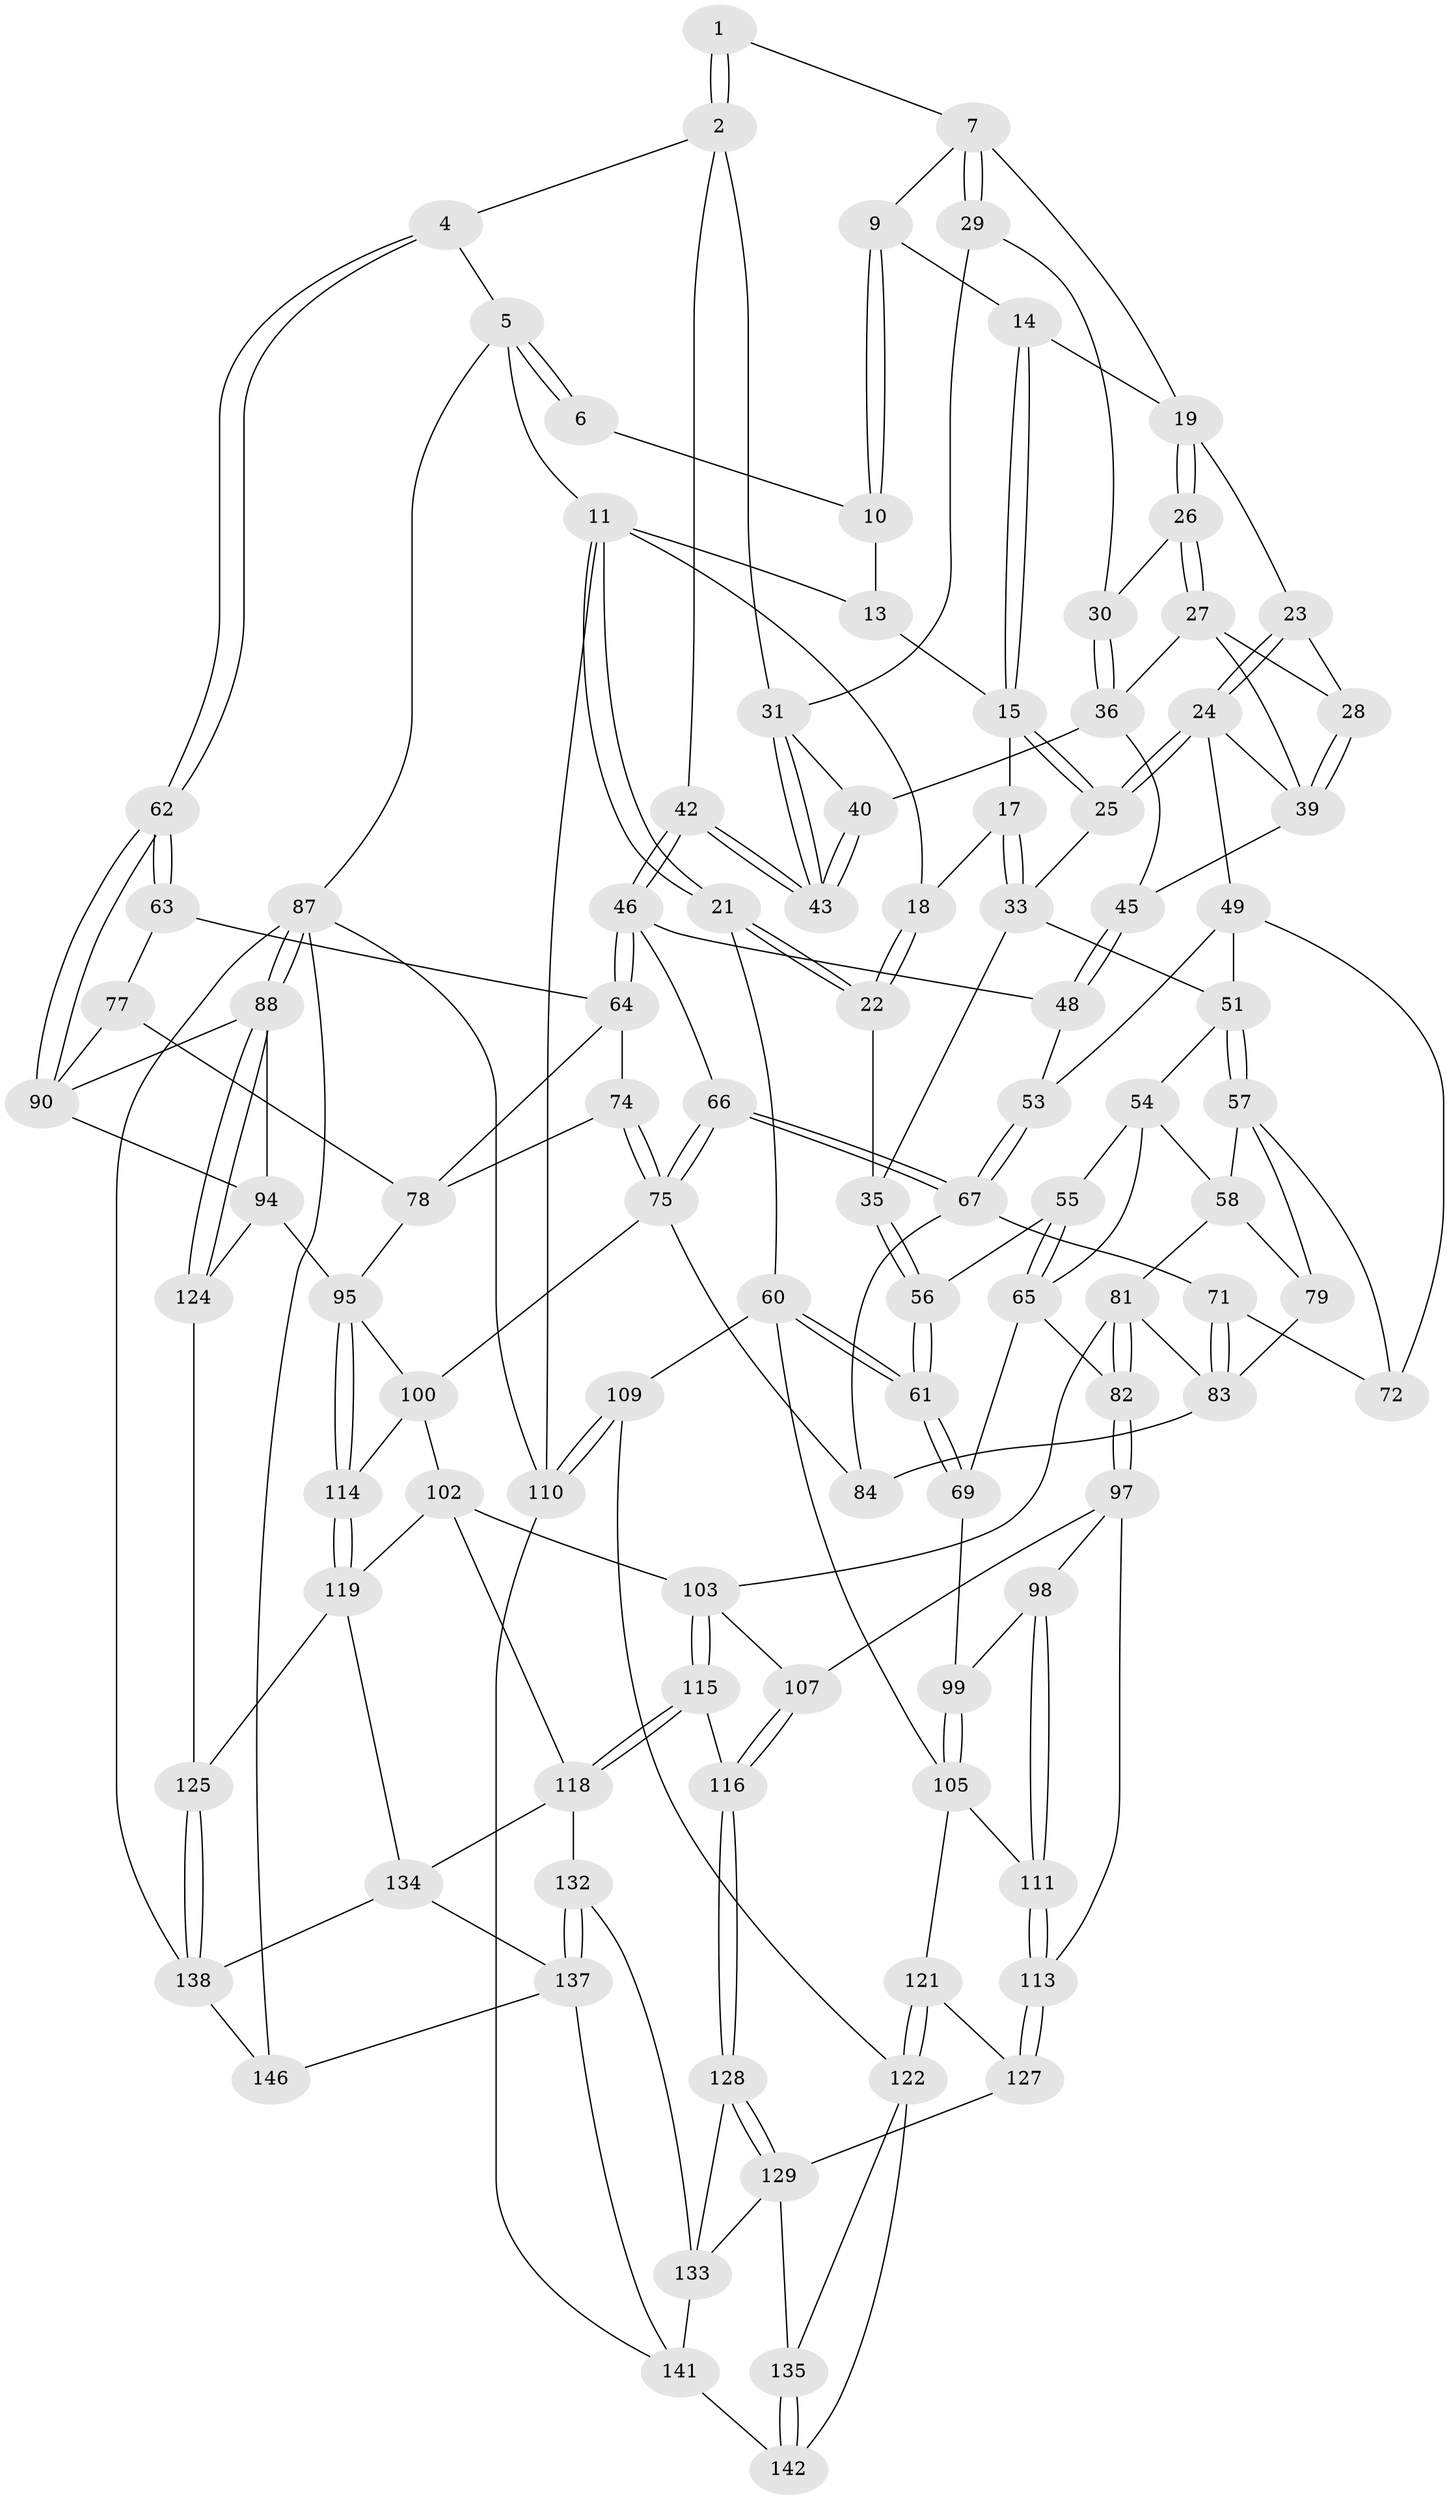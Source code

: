 // Generated by graph-tools (version 1.1) at 2025/52/02/27/25 19:52:40]
// undirected, 102 vertices, 232 edges
graph export_dot {
graph [start="1"]
  node [color=gray90,style=filled];
  1 [pos="+0.6861731022470741+0"];
  2 [pos="+0.7726171803077303+0.08460009824989606",super="+3"];
  4 [pos="+1+0"];
  5 [pos="+1+0"];
  6 [pos="+0.6826915574100044+0"];
  7 [pos="+0.668605305321498+0.06978134876286383",super="+8"];
  9 [pos="+0.5499470283501418+0.00847249033313448"];
  10 [pos="+0.5567775074520853+0"];
  11 [pos="+0+0",super="+12"];
  13 [pos="+0.3573233345288317+0"];
  14 [pos="+0.5469490943385539+0.0298260230250276"];
  15 [pos="+0.4274084335956745+0.12261306231379357",super="+16"];
  17 [pos="+0.25383205961253796+0.006397368099498542"];
  18 [pos="+0.1959172806092658+0"];
  19 [pos="+0.6069457332443281+0.09077775888414817",super="+20"];
  21 [pos="+0+0.17979488741782293"];
  22 [pos="+0.1236572691999599+0.04266891543496765"];
  23 [pos="+0.5570783129459743+0.058802430542062654"];
  24 [pos="+0.4622994829879954+0.21767492399201588",super="+38"];
  25 [pos="+0.42156746566949604+0.16563717409734702"];
  26 [pos="+0.6070485096937833+0.0923523477189802"];
  27 [pos="+0.5976881765469488+0.14224886823798413",super="+37"];
  28 [pos="+0.5558162427836613+0.11149499345022265"];
  29 [pos="+0.6953401208262863+0.10025581895010192"];
  30 [pos="+0.6345103327422448+0.11652248214202557"];
  31 [pos="+0.7626869665732942+0.09070490017628628",super="+32"];
  33 [pos="+0.28663965985180523+0.16286694025201803",super="+34"];
  35 [pos="+0.11910630777408801+0.20772565938863083"];
  36 [pos="+0.6351627538272937+0.14602128448439416",super="+41"];
  39 [pos="+0.4821186001283066+0.21622194356677193",super="+44"];
  40 [pos="+0.6995296281647931+0.16495637589966622"];
  42 [pos="+0.837999934592537+0.2468332450333729"];
  43 [pos="+0.7859968471108411+0.21258480949429215"];
  45 [pos="+0.6655760144779278+0.22196641778203657"];
  46 [pos="+0.8376620064387654+0.30049433443781354",super="+47"];
  48 [pos="+0.6611163186870176+0.254320693355024"];
  49 [pos="+0.4753467804932979+0.2772842276549909",super="+50"];
  51 [pos="+0.3989112871799663+0.33166336659287504",super="+52"];
  53 [pos="+0.573050308646351+0.2952874972871702"];
  54 [pos="+0.27350413726134565+0.2773079810386871",super="+59"];
  55 [pos="+0.20559341326780578+0.3167664008474776"];
  56 [pos="+0.08495763198520875+0.24405311019996068"];
  57 [pos="+0.3633017395841299+0.37993653874327127",super="+76"];
  58 [pos="+0.27881512322225904+0.40428826937933793",super="+80"];
  60 [pos="+0+0.3485290935080579",super="+106"];
  61 [pos="+0+0.3406205023159311"];
  62 [pos="+1+0.30620898673407526"];
  63 [pos="+1+0.3257741769407126"];
  64 [pos="+0.8611931110238046+0.31997788497478524",super="+73"];
  65 [pos="+0.257714758648379+0.40940382592853014",super="+68"];
  66 [pos="+0.6864927192174682+0.4274326079037524"];
  67 [pos="+0.641281997045383+0.4071154333672409",super="+70"];
  69 [pos="+0.17136723411870158+0.4636442380605171"];
  71 [pos="+0.5228770622266683+0.43696043240998167"];
  72 [pos="+0.5120511109531192+0.4264565971429337"];
  74 [pos="+0.7247684611544903+0.5094352888331989"];
  75 [pos="+0.7036290399053594+0.4933745397649392",super="+86"];
  77 [pos="+0.9015528850286677+0.4870994320357208"];
  78 [pos="+0.8958520277283687+0.48255724849831705",super="+91"];
  79 [pos="+0.4045813531805318+0.48468201497973384"];
  81 [pos="+0.3469366645029624+0.5768152636639478",super="+92"];
  82 [pos="+0.3441985073145643+0.579402073709977"];
  83 [pos="+0.47296715808810713+0.52289558967384",super="+85"];
  84 [pos="+0.5666443227015601+0.5227939781055913"];
  87 [pos="+1+1",super="+143"];
  88 [pos="+1+1",super="+89"];
  90 [pos="+1+0.6002798657827698",super="+93"];
  94 [pos="+0.7983257621942752+0.6508874374550607",super="+120"];
  95 [pos="+0.7851647410449272+0.6492113283184543",super="+96"];
  97 [pos="+0.33039439546410293+0.601192675177255",super="+108"];
  98 [pos="+0.29578667259175223+0.6064377406032901"];
  99 [pos="+0.17891592325286862+0.5148876349591601"];
  100 [pos="+0.5847070063691285+0.6366605901947674",super="+101"];
  102 [pos="+0.5771883779059764+0.6490025821229928",super="+117"];
  103 [pos="+0.5674077658409951+0.650373256802462",super="+104"];
  105 [pos="+0.10328615464818759+0.6491459676404623",super="+112"];
  107 [pos="+0.4093600767025037+0.7200324483984325"];
  109 [pos="+0+1"];
  110 [pos="+0+1"];
  111 [pos="+0.2531700123421479+0.6482799820567369"];
  113 [pos="+0.27716797326003356+0.7520220666281788"];
  114 [pos="+0.7511366163384442+0.6830993927284517"];
  115 [pos="+0.4862397069252064+0.7206296488555279"];
  116 [pos="+0.41592979246488426+0.7280888248641869"];
  118 [pos="+0.5750387777618198+0.807521915731996",super="+131"];
  119 [pos="+0.7244687518642122+0.7438012202406828",super="+126"];
  121 [pos="+0.1220112874327753+0.7109974052598222"];
  122 [pos="+0.006923856689444739+0.8445027051276598",super="+123"];
  124 [pos="+0.8697272563001569+0.8503241583368285"];
  125 [pos="+0.8686157716312993+0.8503804894022182"];
  127 [pos="+0.23812095079244677+0.8058183450238802"];
  128 [pos="+0.4158893648809167+0.7287003379031932"];
  129 [pos="+0.28366773638612525+0.872829172319164",super="+130"];
  132 [pos="+0.5572484116355889+0.8528975774410942"];
  133 [pos="+0.4518490476704235+0.8666675409640693",super="+140"];
  134 [pos="+0.7097851711251927+0.8331334330211266",super="+136"];
  135 [pos="+0.123988090212503+0.8787299491691233"];
  137 [pos="+0.6197006553010428+0.9513531609777164",super="+144"];
  138 [pos="+0.7821755843194215+0.9096236814859263",super="+139"];
  141 [pos="+0.33373116944041553+1",super="+145"];
  142 [pos="+0.17888956617649682+0.961669277602277"];
  146 [pos="+0.6628212147760326+1"];
  1 -- 2;
  1 -- 2;
  1 -- 7;
  2 -- 31;
  2 -- 42;
  2 -- 4;
  4 -- 5;
  4 -- 62;
  4 -- 62;
  5 -- 6;
  5 -- 6;
  5 -- 11;
  5 -- 87;
  6 -- 10;
  7 -- 29;
  7 -- 29;
  7 -- 9;
  7 -- 19;
  9 -- 10;
  9 -- 10;
  9 -- 14;
  10 -- 13;
  11 -- 21;
  11 -- 21;
  11 -- 110;
  11 -- 18;
  11 -- 13;
  13 -- 15;
  14 -- 15;
  14 -- 15;
  14 -- 19;
  15 -- 25;
  15 -- 25;
  15 -- 17;
  17 -- 18;
  17 -- 33;
  17 -- 33;
  18 -- 22;
  18 -- 22;
  19 -- 26;
  19 -- 26;
  19 -- 23;
  21 -- 22;
  21 -- 22;
  21 -- 60;
  22 -- 35;
  23 -- 24;
  23 -- 24;
  23 -- 28;
  24 -- 25;
  24 -- 25;
  24 -- 49;
  24 -- 39;
  25 -- 33;
  26 -- 27;
  26 -- 27;
  26 -- 30;
  27 -- 28;
  27 -- 36;
  27 -- 39;
  28 -- 39;
  28 -- 39;
  29 -- 30;
  29 -- 31;
  30 -- 36;
  30 -- 36;
  31 -- 43;
  31 -- 43;
  31 -- 40;
  33 -- 51;
  33 -- 35;
  35 -- 56;
  35 -- 56;
  36 -- 40;
  36 -- 45;
  39 -- 45;
  40 -- 43;
  40 -- 43;
  42 -- 43;
  42 -- 43;
  42 -- 46;
  42 -- 46;
  45 -- 48;
  45 -- 48;
  46 -- 64;
  46 -- 64;
  46 -- 48;
  46 -- 66;
  48 -- 53;
  49 -- 53;
  49 -- 72;
  49 -- 51;
  51 -- 57;
  51 -- 57;
  51 -- 54;
  53 -- 67;
  53 -- 67;
  54 -- 55;
  54 -- 65;
  54 -- 58;
  55 -- 56;
  55 -- 65;
  55 -- 65;
  56 -- 61;
  56 -- 61;
  57 -- 58;
  57 -- 72;
  57 -- 79;
  58 -- 81;
  58 -- 79;
  60 -- 61;
  60 -- 61;
  60 -- 105;
  60 -- 109;
  61 -- 69;
  61 -- 69;
  62 -- 63;
  62 -- 63;
  62 -- 90;
  62 -- 90;
  63 -- 64;
  63 -- 77;
  64 -- 74;
  64 -- 78;
  65 -- 82;
  65 -- 69;
  66 -- 67;
  66 -- 67;
  66 -- 75;
  66 -- 75;
  67 -- 84;
  67 -- 71;
  69 -- 99;
  71 -- 72;
  71 -- 83;
  71 -- 83;
  74 -- 75;
  74 -- 75;
  74 -- 78;
  75 -- 100;
  75 -- 84;
  77 -- 78;
  77 -- 90;
  78 -- 95;
  79 -- 83;
  81 -- 82;
  81 -- 82;
  81 -- 83;
  81 -- 103;
  82 -- 97;
  82 -- 97;
  83 -- 84;
  87 -- 88;
  87 -- 88;
  87 -- 110;
  87 -- 138;
  87 -- 146;
  88 -- 124;
  88 -- 124;
  88 -- 90;
  88 -- 94;
  90 -- 94;
  94 -- 95;
  94 -- 124;
  95 -- 114;
  95 -- 114;
  95 -- 100;
  97 -- 98;
  97 -- 107;
  97 -- 113;
  98 -- 99;
  98 -- 111;
  98 -- 111;
  99 -- 105;
  99 -- 105;
  100 -- 114;
  100 -- 102;
  102 -- 103;
  102 -- 118;
  102 -- 119;
  103 -- 115;
  103 -- 115;
  103 -- 107;
  105 -- 121;
  105 -- 111;
  107 -- 116;
  107 -- 116;
  109 -- 110;
  109 -- 110;
  109 -- 122;
  110 -- 141;
  111 -- 113;
  111 -- 113;
  113 -- 127;
  113 -- 127;
  114 -- 119;
  114 -- 119;
  115 -- 116;
  115 -- 118;
  115 -- 118;
  116 -- 128;
  116 -- 128;
  118 -- 134;
  118 -- 132;
  119 -- 125;
  119 -- 134;
  121 -- 122;
  121 -- 122;
  121 -- 127;
  122 -- 135;
  122 -- 142;
  124 -- 125;
  125 -- 138;
  125 -- 138;
  127 -- 129;
  128 -- 129;
  128 -- 129;
  128 -- 133;
  129 -- 135;
  129 -- 133;
  132 -- 133;
  132 -- 137;
  132 -- 137;
  133 -- 141;
  134 -- 137;
  134 -- 138;
  135 -- 142;
  135 -- 142;
  137 -- 146;
  137 -- 141;
  138 -- 146;
  141 -- 142;
}
